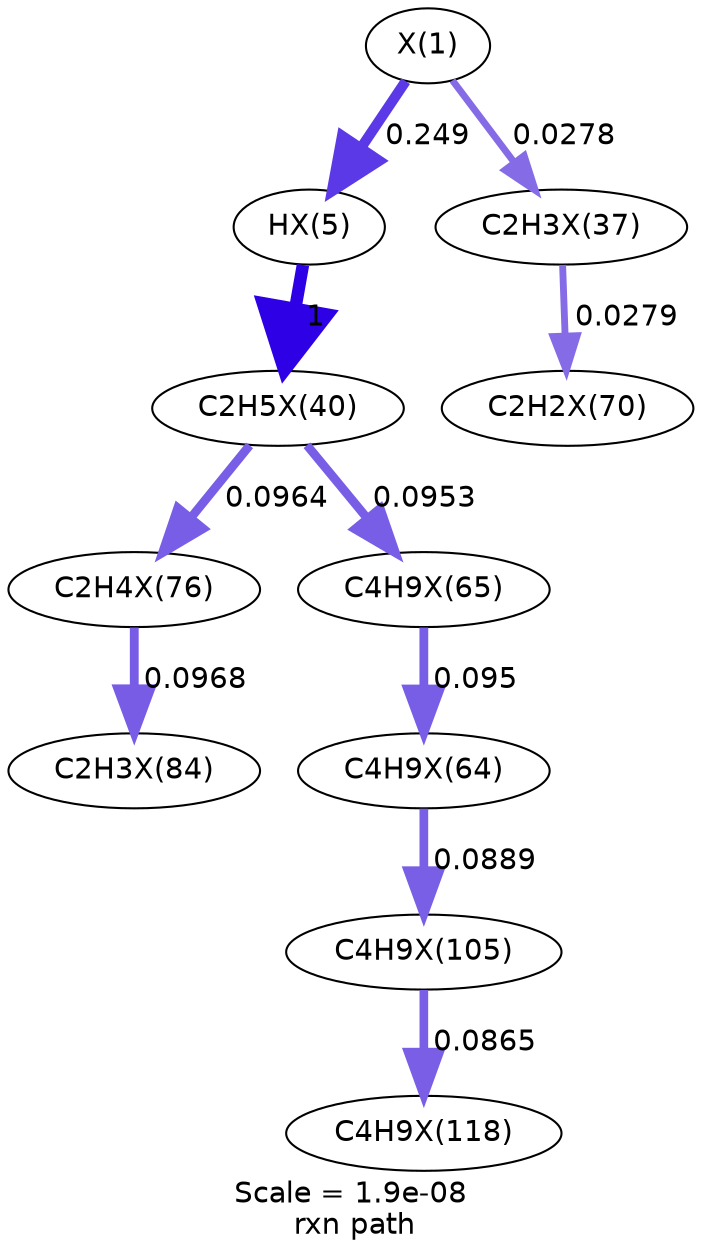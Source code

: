 digraph reaction_paths {
center=1;
s27 -> s28[fontname="Helvetica", style="setlinewidth(4.95)", arrowsize=2.48, color="0.7, 0.749, 0.9"
, label=" 0.249"];
s27 -> s29[fontname="Helvetica", style="setlinewidth(3.3)", arrowsize=1.65, color="0.7, 0.528, 0.9"
, label=" 0.0278"];
s28 -> s30[fontname="Helvetica", style="setlinewidth(6)", arrowsize=3, color="0.7, 1.5, 0.9"
, label=" 1"];
s29 -> s33[fontname="Helvetica", style="setlinewidth(3.3)", arrowsize=1.65, color="0.7, 0.528, 0.9"
, label=" 0.0279"];
s30 -> s34[fontname="Helvetica", style="setlinewidth(4.23)", arrowsize=2.12, color="0.7, 0.596, 0.9"
, label=" 0.0964"];
s30 -> s32[fontname="Helvetica", style="setlinewidth(4.23)", arrowsize=2.11, color="0.7, 0.595, 0.9"
, label=" 0.0953"];
s34 -> s38[fontname="Helvetica", style="setlinewidth(4.24)", arrowsize=2.12, color="0.7, 0.597, 0.9"
, label=" 0.0968"];
s32 -> s31[fontname="Helvetica", style="setlinewidth(4.22)", arrowsize=2.11, color="0.7, 0.595, 0.9"
, label=" 0.095"];
s31 -> s44[fontname="Helvetica", style="setlinewidth(4.17)", arrowsize=2.09, color="0.7, 0.589, 0.9"
, label=" 0.0889"];
s44 -> s49[fontname="Helvetica", style="setlinewidth(4.15)", arrowsize=2.08, color="0.7, 0.587, 0.9"
, label=" 0.0865"];
s27 [ fontname="Helvetica", label="X(1)"];
s28 [ fontname="Helvetica", label="HX(5)"];
s29 [ fontname="Helvetica", label="C2H3X(37)"];
s30 [ fontname="Helvetica", label="C2H5X(40)"];
s31 [ fontname="Helvetica", label="C4H9X(64)"];
s32 [ fontname="Helvetica", label="C4H9X(65)"];
s33 [ fontname="Helvetica", label="C2H2X(70)"];
s34 [ fontname="Helvetica", label="C2H4X(76)"];
s38 [ fontname="Helvetica", label="C2H3X(84)"];
s44 [ fontname="Helvetica", label="C4H9X(105)"];
s49 [ fontname="Helvetica", label="C4H9X(118)"];
 label = "Scale = 1.9e-08\l rxn path";
 fontname = "Helvetica";
}
